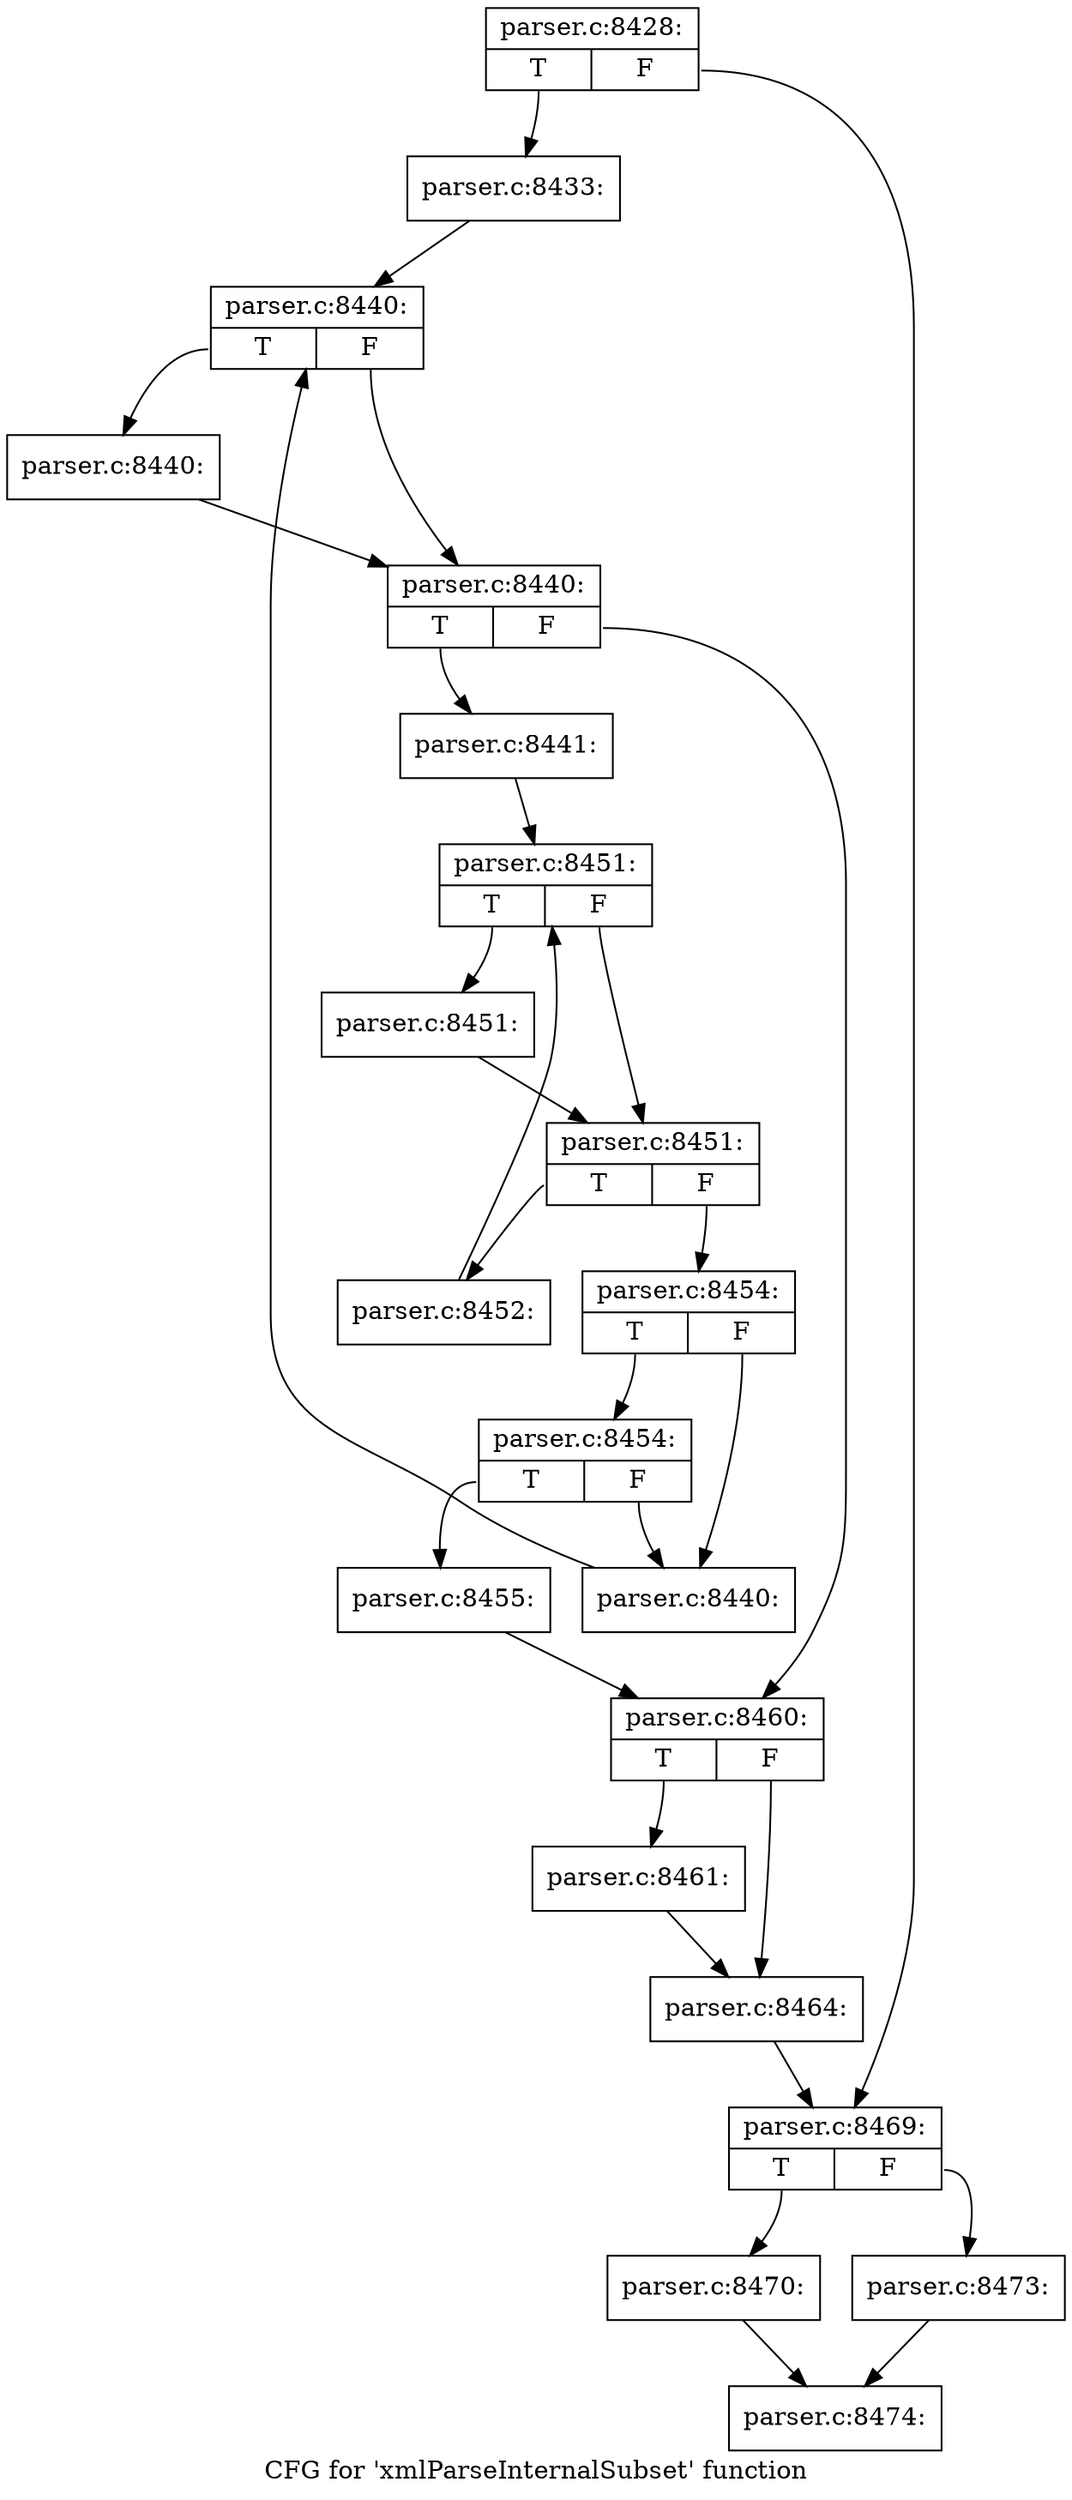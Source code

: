 digraph "CFG for 'xmlParseInternalSubset' function" {
	label="CFG for 'xmlParseInternalSubset' function";

	Node0x62aa760 [shape=record,label="{parser.c:8428:|{<s0>T|<s1>F}}"];
	Node0x62aa760:s0 -> Node0x62ab0a0;
	Node0x62aa760:s1 -> Node0x62a3270;
	Node0x62ab0a0 [shape=record,label="{parser.c:8433:}"];
	Node0x62ab0a0 -> Node0x62ab660;
	Node0x62ab660 [shape=record,label="{parser.c:8440:|{<s0>T|<s1>F}}"];
	Node0x62ab660:s0 -> Node0x62ab950;
	Node0x62ab660:s1 -> Node0x62ab900;
	Node0x62ab950 [shape=record,label="{parser.c:8440:}"];
	Node0x62ab950 -> Node0x62ab900;
	Node0x62ab900 [shape=record,label="{parser.c:8440:|{<s0>T|<s1>F}}"];
	Node0x62ab900:s0 -> Node0x62ac1a0;
	Node0x62ab900:s1 -> Node0x62ab880;
	Node0x62ac1a0 [shape=record,label="{parser.c:8441:}"];
	Node0x62ac1a0 -> Node0x62ad300;
	Node0x62ad300 [shape=record,label="{parser.c:8451:|{<s0>T|<s1>F}}"];
	Node0x62ad300:s0 -> Node0x62ad5f0;
	Node0x62ad300:s1 -> Node0x62ad5a0;
	Node0x62ad5f0 [shape=record,label="{parser.c:8451:}"];
	Node0x62ad5f0 -> Node0x62ad5a0;
	Node0x62ad5a0 [shape=record,label="{parser.c:8451:|{<s0>T|<s1>F}}"];
	Node0x62ad5a0:s0 -> Node0x62ade40;
	Node0x62ad5a0:s1 -> Node0x62ad520;
	Node0x62ade40 [shape=record,label="{parser.c:8452:}"];
	Node0x62ade40 -> Node0x62ad300;
	Node0x62ad520 [shape=record,label="{parser.c:8454:|{<s0>T|<s1>F}}"];
	Node0x62ad520:s0 -> Node0x62ae1b0;
	Node0x62ad520:s1 -> Node0x62ae160;
	Node0x62ae1b0 [shape=record,label="{parser.c:8454:|{<s0>T|<s1>F}}"];
	Node0x62ae1b0:s0 -> Node0x62ae110;
	Node0x62ae1b0:s1 -> Node0x62ae160;
	Node0x62ae110 [shape=record,label="{parser.c:8455:}"];
	Node0x62ae110 -> Node0x62ab880;
	Node0x62ae160 [shape=record,label="{parser.c:8440:}"];
	Node0x62ae160 -> Node0x62ab660;
	Node0x62ab880 [shape=record,label="{parser.c:8460:|{<s0>T|<s1>F}}"];
	Node0x62ab880:s0 -> Node0x62af250;
	Node0x62ab880:s1 -> Node0x62af2a0;
	Node0x62af250 [shape=record,label="{parser.c:8461:}"];
	Node0x62af250 -> Node0x62af2a0;
	Node0x62af2a0 [shape=record,label="{parser.c:8464:}"];
	Node0x62af2a0 -> Node0x62a3270;
	Node0x62a3270 [shape=record,label="{parser.c:8469:|{<s0>T|<s1>F}}"];
	Node0x62a3270:s0 -> Node0x62afce0;
	Node0x62a3270:s1 -> Node0x62afd30;
	Node0x62afce0 [shape=record,label="{parser.c:8470:}"];
	Node0x62afce0 -> Node0x62ab210;
	Node0x62afd30 [shape=record,label="{parser.c:8473:}"];
	Node0x62afd30 -> Node0x62ab210;
	Node0x62ab210 [shape=record,label="{parser.c:8474:}"];
}
